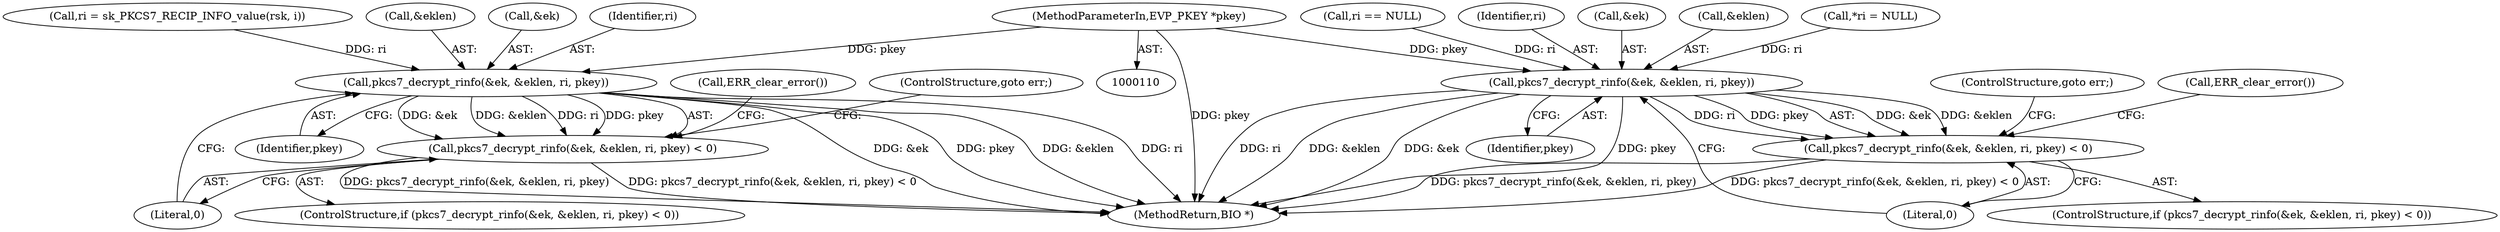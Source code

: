 digraph "0_openssl_59302b600e8d5b77ef144e447bb046fd7ab72686@pointer" {
"1000112" [label="(MethodParameterIn,EVP_PKEY *pkey)"];
"1000512" [label="(Call,pkcs7_decrypt_rinfo(&ek, &eklen, ri, pkey))"];
"1000511" [label="(Call,pkcs7_decrypt_rinfo(&ek, &eklen, ri, pkey) < 0)"];
"1000526" [label="(Call,pkcs7_decrypt_rinfo(&ek, &eklen, ri, pkey))"];
"1000525" [label="(Call,pkcs7_decrypt_rinfo(&ek, &eklen, ri, pkey) < 0)"];
"1000481" [label="(Call,ri == NULL)"];
"1000512" [label="(Call,pkcs7_decrypt_rinfo(&ek, &eklen, ri, pkey))"];
"1000526" [label="(Call,pkcs7_decrypt_rinfo(&ek, &eklen, ri, pkey))"];
"1000513" [label="(Call,&ek)"];
"1000531" [label="(Identifier,ri)"];
"1000517" [label="(Identifier,ri)"];
"1000518" [label="(Identifier,pkey)"];
"1000505" [label="(Call,ri = sk_PKCS7_RECIP_INFO_value(rsk, i))"];
"1000527" [label="(Call,&ek)"];
"1000529" [label="(Call,&eklen)"];
"1000165" [label="(Call,*ri = NULL)"];
"1000520" [label="(ControlStructure,goto err;)"];
"1000535" [label="(Call,ERR_clear_error())"];
"1000511" [label="(Call,pkcs7_decrypt_rinfo(&ek, &eklen, ri, pkey) < 0)"];
"1000112" [label="(MethodParameterIn,EVP_PKEY *pkey)"];
"1000532" [label="(Identifier,pkey)"];
"1000515" [label="(Call,&eklen)"];
"1000725" [label="(MethodReturn,BIO *)"];
"1000525" [label="(Call,pkcs7_decrypt_rinfo(&ek, &eklen, ri, pkey) < 0)"];
"1000533" [label="(Literal,0)"];
"1000510" [label="(ControlStructure,if (pkcs7_decrypt_rinfo(&ek, &eklen, ri, pkey) < 0))"];
"1000524" [label="(ControlStructure,if (pkcs7_decrypt_rinfo(&ek, &eklen, ri, pkey) < 0))"];
"1000534" [label="(ControlStructure,goto err;)"];
"1000521" [label="(Call,ERR_clear_error())"];
"1000519" [label="(Literal,0)"];
"1000112" -> "1000110"  [label="AST: "];
"1000112" -> "1000725"  [label="DDG: pkey"];
"1000112" -> "1000512"  [label="DDG: pkey"];
"1000112" -> "1000526"  [label="DDG: pkey"];
"1000512" -> "1000511"  [label="AST: "];
"1000512" -> "1000518"  [label="CFG: "];
"1000513" -> "1000512"  [label="AST: "];
"1000515" -> "1000512"  [label="AST: "];
"1000517" -> "1000512"  [label="AST: "];
"1000518" -> "1000512"  [label="AST: "];
"1000519" -> "1000512"  [label="CFG: "];
"1000512" -> "1000725"  [label="DDG: &ek"];
"1000512" -> "1000725"  [label="DDG: pkey"];
"1000512" -> "1000725"  [label="DDG: &eklen"];
"1000512" -> "1000725"  [label="DDG: ri"];
"1000512" -> "1000511"  [label="DDG: &ek"];
"1000512" -> "1000511"  [label="DDG: &eklen"];
"1000512" -> "1000511"  [label="DDG: ri"];
"1000512" -> "1000511"  [label="DDG: pkey"];
"1000505" -> "1000512"  [label="DDG: ri"];
"1000511" -> "1000510"  [label="AST: "];
"1000511" -> "1000519"  [label="CFG: "];
"1000519" -> "1000511"  [label="AST: "];
"1000520" -> "1000511"  [label="CFG: "];
"1000521" -> "1000511"  [label="CFG: "];
"1000511" -> "1000725"  [label="DDG: pkcs7_decrypt_rinfo(&ek, &eklen, ri, pkey) < 0"];
"1000511" -> "1000725"  [label="DDG: pkcs7_decrypt_rinfo(&ek, &eklen, ri, pkey)"];
"1000526" -> "1000525"  [label="AST: "];
"1000526" -> "1000532"  [label="CFG: "];
"1000527" -> "1000526"  [label="AST: "];
"1000529" -> "1000526"  [label="AST: "];
"1000531" -> "1000526"  [label="AST: "];
"1000532" -> "1000526"  [label="AST: "];
"1000533" -> "1000526"  [label="CFG: "];
"1000526" -> "1000725"  [label="DDG: ri"];
"1000526" -> "1000725"  [label="DDG: &eklen"];
"1000526" -> "1000725"  [label="DDG: &ek"];
"1000526" -> "1000725"  [label="DDG: pkey"];
"1000526" -> "1000525"  [label="DDG: &ek"];
"1000526" -> "1000525"  [label="DDG: &eklen"];
"1000526" -> "1000525"  [label="DDG: ri"];
"1000526" -> "1000525"  [label="DDG: pkey"];
"1000165" -> "1000526"  [label="DDG: ri"];
"1000481" -> "1000526"  [label="DDG: ri"];
"1000525" -> "1000524"  [label="AST: "];
"1000525" -> "1000533"  [label="CFG: "];
"1000533" -> "1000525"  [label="AST: "];
"1000534" -> "1000525"  [label="CFG: "];
"1000535" -> "1000525"  [label="CFG: "];
"1000525" -> "1000725"  [label="DDG: pkcs7_decrypt_rinfo(&ek, &eklen, ri, pkey) < 0"];
"1000525" -> "1000725"  [label="DDG: pkcs7_decrypt_rinfo(&ek, &eklen, ri, pkey)"];
}
